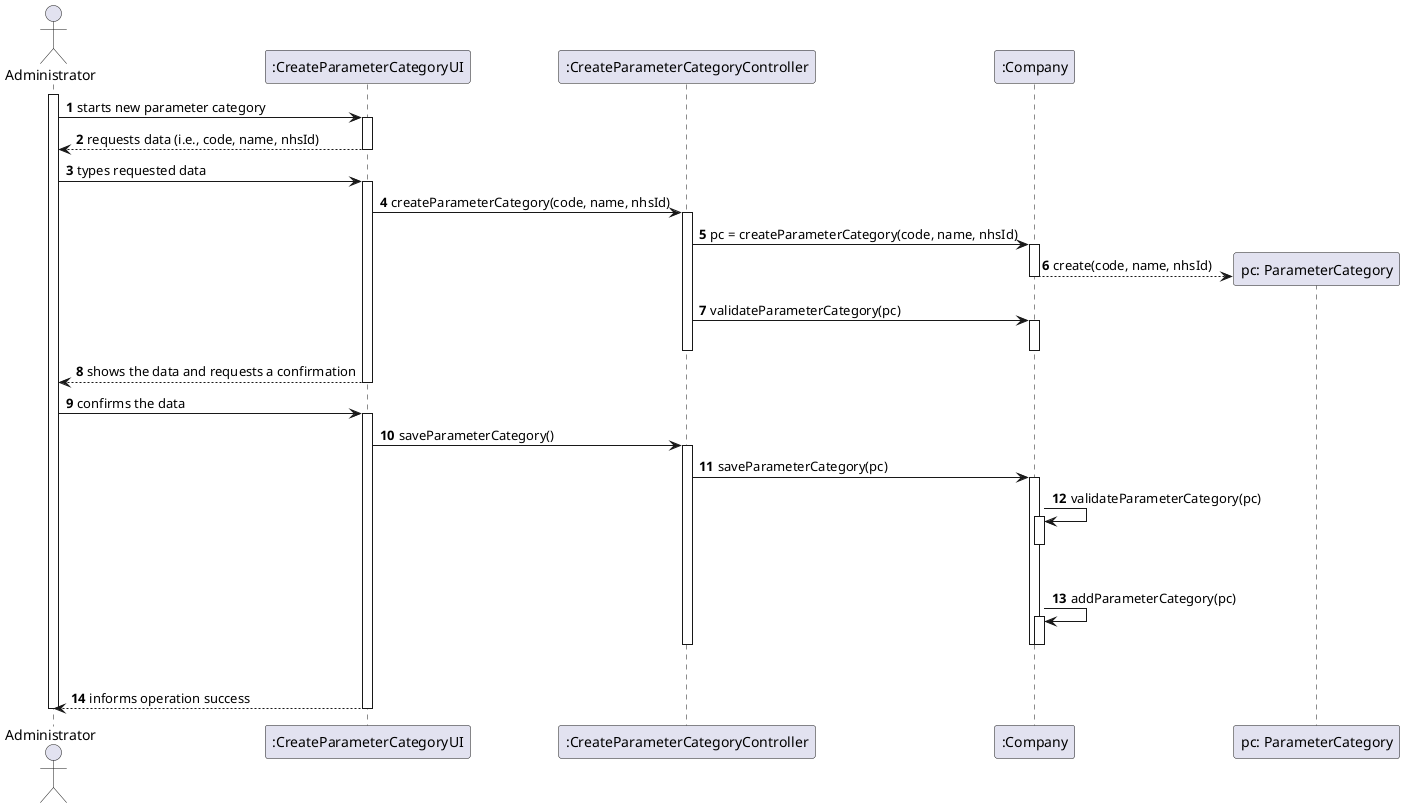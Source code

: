 @startuml
autonumber
'hide footbox
actor "Administrator" as ADM

participant ":CreateParameterCategoryUI" as UI
participant ":CreateParameterCategoryController" as CTRL
participant ":Company" as CMP
participant "pc: ParameterCategory" as PC

activate ADM
ADM -> UI : starts new parameter category
activate UI
UI --> ADM : requests data (i.e., code, name, nhsId)
deactivate UI

ADM -> UI : types requested data
activate UI

UI -> CTRL : createParameterCategory(code, name, nhsId)
activate CTRL

CTRL -> CMP : pc = createParameterCategory(code, name, nhsId)
activate CMP

CMP --> PC** : create(code, name, nhsId)
deactivate CMP

CTRL -> CMP : validateParameterCategory(pc)
activate CMP
deactivate CTRL
deactivate CMP

UI --> ADM : shows the data and requests a confirmation
deactivate UI

ADM -> UI : confirms the data
activate UI

UI -> CTRL : saveParameterCategory()
activate CTRL

CTRL -> CMP : saveParameterCategory(pc)
activate CMP

CMP -> CMP : validateParameterCategory(pc)
activate CMP
|||
deactivate CMP

CMP -> CMP : addParameterCategory(pc)
activate CMP
|||
deactivate CMP
deactivate CMP
deactivate CTRL

ADM <-- UI : informs operation success
deactivate UI
deactivate ADM

@enduml